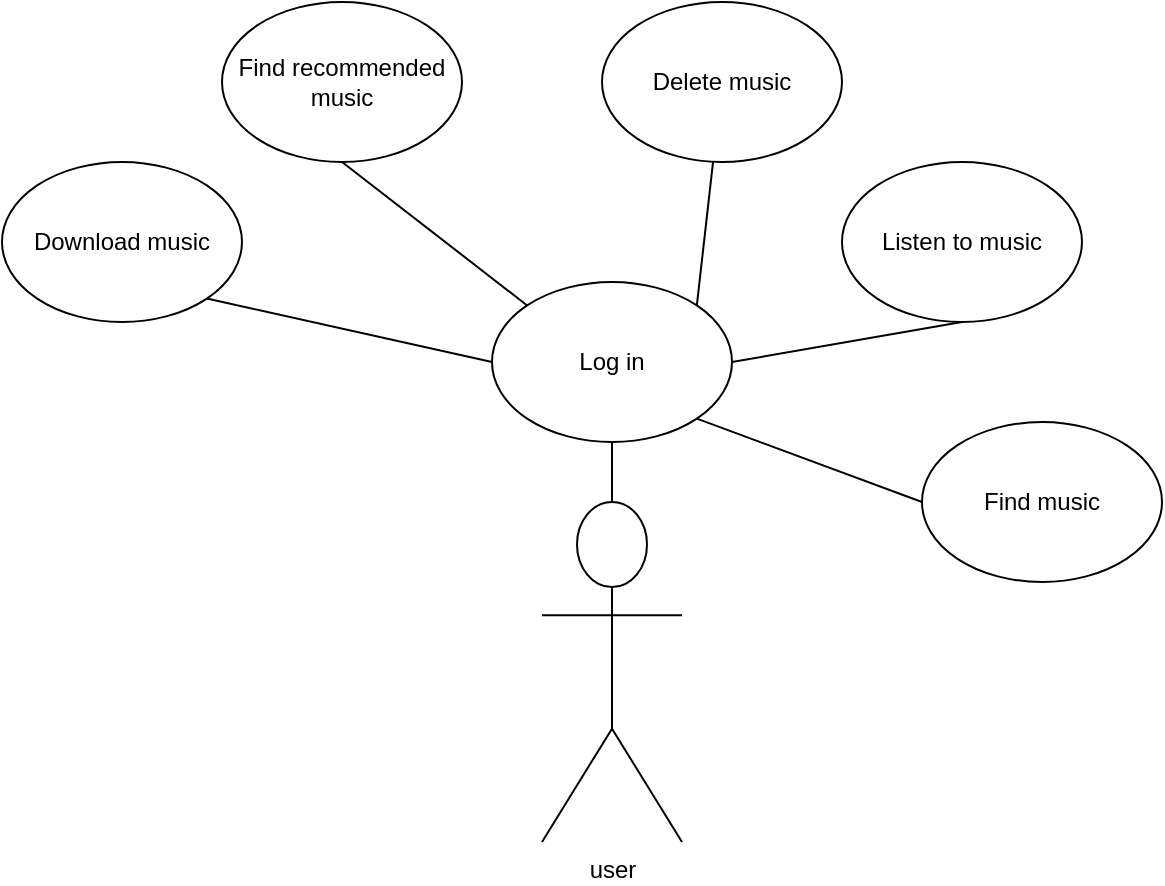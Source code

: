 <mxfile version="21.0.6" type="device"><diagram name="Page-1" id="e7e014a7-5840-1c2e-5031-d8a46d1fe8dd"><mxGraphModel dx="1050" dy="581" grid="1" gridSize="10" guides="1" tooltips="1" connect="1" arrows="1" fold="1" page="1" pageScale="1" pageWidth="1169" pageHeight="826" background="none" math="0" shadow="0"><root><mxCell id="0"/><mxCell id="1" parent="0"/><mxCell id="o2vA3dgnzIPdGuaSR66y-41" value="user" style="shape=umlActor;verticalLabelPosition=bottom;verticalAlign=top;html=1;outlineConnect=0;" parent="1" vertex="1"><mxGeometry x="470" y="350" width="70" height="170" as="geometry"/></mxCell><mxCell id="KBo0RnMSGEUdzfvzI1WN-1" value="" style="endArrow=none;html=1;rounded=0;exitX=1;exitY=0;exitDx=0;exitDy=0;" parent="1" source="KBo0RnMSGEUdzfvzI1WN-8" target="KBo0RnMSGEUdzfvzI1WN-2" edge="1"><mxGeometry width="50" height="50" relative="1" as="geometry"><mxPoint x="530" y="200" as="sourcePoint"/><mxPoint x="610" y="120" as="targetPoint"/></mxGeometry></mxCell><mxCell id="KBo0RnMSGEUdzfvzI1WN-2" value="Delete music" style="ellipse;whiteSpace=wrap;html=1;" parent="1" vertex="1"><mxGeometry x="500" y="100" width="120" height="80" as="geometry"/></mxCell><mxCell id="KBo0RnMSGEUdzfvzI1WN-3" value="" style="endArrow=none;html=1;rounded=0;exitX=0;exitY=0.5;exitDx=0;exitDy=0;entryX=1;entryY=1;entryDx=0;entryDy=0;" parent="1" source="KBo0RnMSGEUdzfvzI1WN-8" target="KBo0RnMSGEUdzfvzI1WN-4" edge="1"><mxGeometry width="50" height="50" relative="1" as="geometry"><mxPoint x="510" y="180" as="sourcePoint"/><mxPoint x="470" y="110" as="targetPoint"/></mxGeometry></mxCell><mxCell id="KBo0RnMSGEUdzfvzI1WN-4" value="Download music" style="ellipse;whiteSpace=wrap;html=1;" parent="1" vertex="1"><mxGeometry x="200" y="180" width="120" height="80" as="geometry"/></mxCell><mxCell id="KBo0RnMSGEUdzfvzI1WN-5" value="" style="endArrow=none;html=1;rounded=0;exitX=1;exitY=0.5;exitDx=0;exitDy=0;entryX=0.5;entryY=1;entryDx=0;entryDy=0;" parent="1" source="KBo0RnMSGEUdzfvzI1WN-8" target="KBo0RnMSGEUdzfvzI1WN-6" edge="1"><mxGeometry width="50" height="50" relative="1" as="geometry"><mxPoint x="330" y="210" as="sourcePoint"/><mxPoint x="370" y="200" as="targetPoint"/><Array as="points"/></mxGeometry></mxCell><mxCell id="KBo0RnMSGEUdzfvzI1WN-6" value="Listen to music" style="ellipse;whiteSpace=wrap;html=1;" parent="1" vertex="1"><mxGeometry x="620" y="180" width="120" height="80" as="geometry"/></mxCell><mxCell id="KBo0RnMSGEUdzfvzI1WN-7" value="" style="endArrow=none;html=1;rounded=0;entryX=0.5;entryY=1;entryDx=0;entryDy=0;exitX=0.5;exitY=0;exitDx=0;exitDy=0;exitPerimeter=0;" parent="1" source="o2vA3dgnzIPdGuaSR66y-41" target="KBo0RnMSGEUdzfvzI1WN-8" edge="1"><mxGeometry width="50" height="50" relative="1" as="geometry"><mxPoint x="500" y="320" as="sourcePoint"/><mxPoint x="660" y="190" as="targetPoint"/></mxGeometry></mxCell><mxCell id="KBo0RnMSGEUdzfvzI1WN-8" value="Log in" style="ellipse;whiteSpace=wrap;html=1;" parent="1" vertex="1"><mxGeometry x="445" y="240" width="120" height="80" as="geometry"/></mxCell><mxCell id="KBo0RnMSGEUdzfvzI1WN-9" value="" style="endArrow=none;html=1;rounded=0;exitX=0;exitY=0;exitDx=0;exitDy=0;entryX=0.5;entryY=1;entryDx=0;entryDy=0;" parent="1" source="KBo0RnMSGEUdzfvzI1WN-8" target="KBo0RnMSGEUdzfvzI1WN-10" edge="1"><mxGeometry width="50" height="50" relative="1" as="geometry"><mxPoint x="395" y="230" as="sourcePoint"/><mxPoint x="420" y="180" as="targetPoint"/></mxGeometry></mxCell><mxCell id="KBo0RnMSGEUdzfvzI1WN-10" value="Find recommended music" style="ellipse;whiteSpace=wrap;html=1;" parent="1" vertex="1"><mxGeometry x="310" y="100" width="120" height="80" as="geometry"/></mxCell><mxCell id="bHCDOWQy7f4E7eJepo6u-1" value="" style="endArrow=none;html=1;rounded=0;entryX=1;entryY=1;entryDx=0;entryDy=0;" edge="1" parent="1" target="KBo0RnMSGEUdzfvzI1WN-8"><mxGeometry width="50" height="50" relative="1" as="geometry"><mxPoint x="660" y="350" as="sourcePoint"/><mxPoint x="660" y="340" as="targetPoint"/></mxGeometry></mxCell><mxCell id="bHCDOWQy7f4E7eJepo6u-2" value="Find music" style="ellipse;whiteSpace=wrap;html=1;" vertex="1" parent="1"><mxGeometry x="660" y="310" width="120" height="80" as="geometry"/></mxCell></root></mxGraphModel></diagram></mxfile>